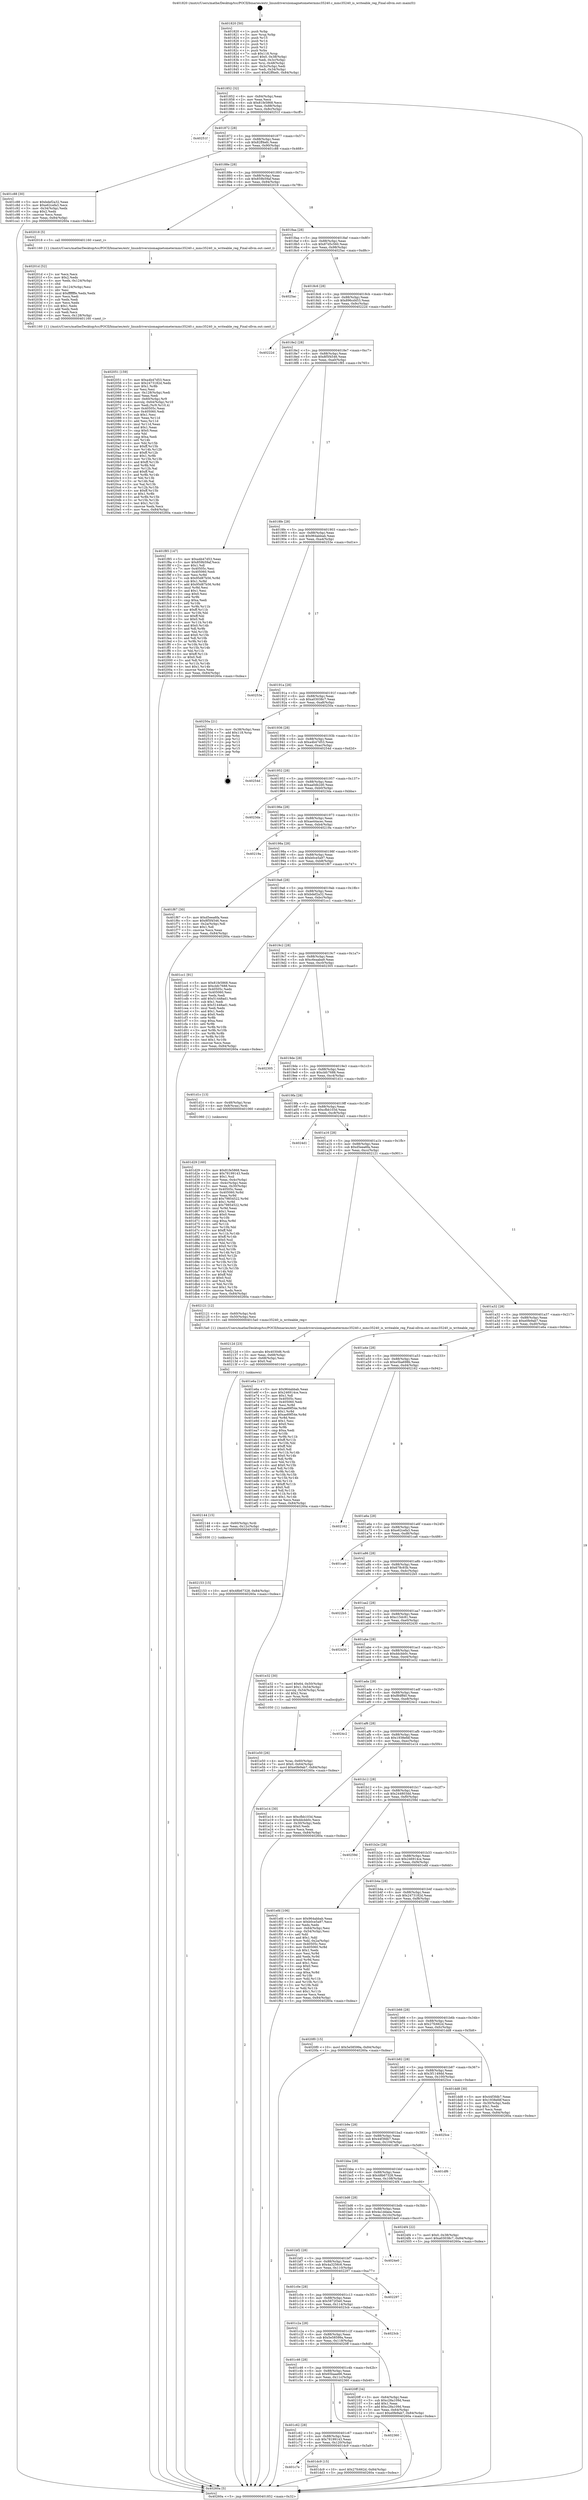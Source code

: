 digraph "0x401820" {
  label = "0x401820 (/mnt/c/Users/mathe/Desktop/tcc/POCII/binaries/extr_linuxdriversiiomagnetometermmc35240.c_mmc35240_is_writeable_reg_Final-ollvm.out::main(0))"
  labelloc = "t"
  node[shape=record]

  Entry [label="",width=0.3,height=0.3,shape=circle,fillcolor=black,style=filled]
  "0x401852" [label="{
     0x401852 [32]\l
     | [instrs]\l
     &nbsp;&nbsp;0x401852 \<+6\>: mov -0x84(%rbp),%eax\l
     &nbsp;&nbsp;0x401858 \<+2\>: mov %eax,%ecx\l
     &nbsp;&nbsp;0x40185a \<+6\>: sub $0x81fe5868,%ecx\l
     &nbsp;&nbsp;0x401860 \<+6\>: mov %eax,-0x88(%rbp)\l
     &nbsp;&nbsp;0x401866 \<+6\>: mov %ecx,-0x8c(%rbp)\l
     &nbsp;&nbsp;0x40186c \<+6\>: je 000000000040251f \<main+0xcff\>\l
  }"]
  "0x40251f" [label="{
     0x40251f\l
  }", style=dashed]
  "0x401872" [label="{
     0x401872 [28]\l
     | [instrs]\l
     &nbsp;&nbsp;0x401872 \<+5\>: jmp 0000000000401877 \<main+0x57\>\l
     &nbsp;&nbsp;0x401877 \<+6\>: mov -0x88(%rbp),%eax\l
     &nbsp;&nbsp;0x40187d \<+5\>: sub $0x82ff4efc,%eax\l
     &nbsp;&nbsp;0x401882 \<+6\>: mov %eax,-0x90(%rbp)\l
     &nbsp;&nbsp;0x401888 \<+6\>: je 0000000000401c88 \<main+0x468\>\l
  }"]
  Exit [label="",width=0.3,height=0.3,shape=circle,fillcolor=black,style=filled,peripheries=2]
  "0x401c88" [label="{
     0x401c88 [30]\l
     | [instrs]\l
     &nbsp;&nbsp;0x401c88 \<+5\>: mov $0xbdef2a32,%eax\l
     &nbsp;&nbsp;0x401c8d \<+5\>: mov $0xe62cefa3,%ecx\l
     &nbsp;&nbsp;0x401c92 \<+3\>: mov -0x34(%rbp),%edx\l
     &nbsp;&nbsp;0x401c95 \<+3\>: cmp $0x2,%edx\l
     &nbsp;&nbsp;0x401c98 \<+3\>: cmovne %ecx,%eax\l
     &nbsp;&nbsp;0x401c9b \<+6\>: mov %eax,-0x84(%rbp)\l
     &nbsp;&nbsp;0x401ca1 \<+5\>: jmp 000000000040260a \<main+0xdea\>\l
  }"]
  "0x40188e" [label="{
     0x40188e [28]\l
     | [instrs]\l
     &nbsp;&nbsp;0x40188e \<+5\>: jmp 0000000000401893 \<main+0x73\>\l
     &nbsp;&nbsp;0x401893 \<+6\>: mov -0x88(%rbp),%eax\l
     &nbsp;&nbsp;0x401899 \<+5\>: sub $0x859b59af,%eax\l
     &nbsp;&nbsp;0x40189e \<+6\>: mov %eax,-0x94(%rbp)\l
     &nbsp;&nbsp;0x4018a4 \<+6\>: je 0000000000402018 \<main+0x7f8\>\l
  }"]
  "0x40260a" [label="{
     0x40260a [5]\l
     | [instrs]\l
     &nbsp;&nbsp;0x40260a \<+5\>: jmp 0000000000401852 \<main+0x32\>\l
  }"]
  "0x401820" [label="{
     0x401820 [50]\l
     | [instrs]\l
     &nbsp;&nbsp;0x401820 \<+1\>: push %rbp\l
     &nbsp;&nbsp;0x401821 \<+3\>: mov %rsp,%rbp\l
     &nbsp;&nbsp;0x401824 \<+2\>: push %r15\l
     &nbsp;&nbsp;0x401826 \<+2\>: push %r14\l
     &nbsp;&nbsp;0x401828 \<+2\>: push %r13\l
     &nbsp;&nbsp;0x40182a \<+2\>: push %r12\l
     &nbsp;&nbsp;0x40182c \<+1\>: push %rbx\l
     &nbsp;&nbsp;0x40182d \<+7\>: sub $0x118,%rsp\l
     &nbsp;&nbsp;0x401834 \<+7\>: movl $0x0,-0x38(%rbp)\l
     &nbsp;&nbsp;0x40183b \<+3\>: mov %edi,-0x3c(%rbp)\l
     &nbsp;&nbsp;0x40183e \<+4\>: mov %rsi,-0x48(%rbp)\l
     &nbsp;&nbsp;0x401842 \<+3\>: mov -0x3c(%rbp),%edi\l
     &nbsp;&nbsp;0x401845 \<+3\>: mov %edi,-0x34(%rbp)\l
     &nbsp;&nbsp;0x401848 \<+10\>: movl $0x82ff4efc,-0x84(%rbp)\l
  }"]
  "0x402153" [label="{
     0x402153 [15]\l
     | [instrs]\l
     &nbsp;&nbsp;0x402153 \<+10\>: movl $0x48b67328,-0x84(%rbp)\l
     &nbsp;&nbsp;0x40215d \<+5\>: jmp 000000000040260a \<main+0xdea\>\l
  }"]
  "0x402018" [label="{
     0x402018 [5]\l
     | [instrs]\l
     &nbsp;&nbsp;0x402018 \<+5\>: call 0000000000401160 \<next_i\>\l
     | [calls]\l
     &nbsp;&nbsp;0x401160 \{1\} (/mnt/c/Users/mathe/Desktop/tcc/POCII/binaries/extr_linuxdriversiiomagnetometermmc35240.c_mmc35240_is_writeable_reg_Final-ollvm.out::next_i)\l
  }"]
  "0x4018aa" [label="{
     0x4018aa [28]\l
     | [instrs]\l
     &nbsp;&nbsp;0x4018aa \<+5\>: jmp 00000000004018af \<main+0x8f\>\l
     &nbsp;&nbsp;0x4018af \<+6\>: mov -0x88(%rbp),%eax\l
     &nbsp;&nbsp;0x4018b5 \<+5\>: sub $0x87d5c560,%eax\l
     &nbsp;&nbsp;0x4018ba \<+6\>: mov %eax,-0x98(%rbp)\l
     &nbsp;&nbsp;0x4018c0 \<+6\>: je 00000000004025ac \<main+0xd8c\>\l
  }"]
  "0x402144" [label="{
     0x402144 [15]\l
     | [instrs]\l
     &nbsp;&nbsp;0x402144 \<+4\>: mov -0x60(%rbp),%rdi\l
     &nbsp;&nbsp;0x402148 \<+6\>: mov %eax,-0x12c(%rbp)\l
     &nbsp;&nbsp;0x40214e \<+5\>: call 0000000000401030 \<free@plt\>\l
     | [calls]\l
     &nbsp;&nbsp;0x401030 \{1\} (unknown)\l
  }"]
  "0x4025ac" [label="{
     0x4025ac\l
  }", style=dashed]
  "0x4018c6" [label="{
     0x4018c6 [28]\l
     | [instrs]\l
     &nbsp;&nbsp;0x4018c6 \<+5\>: jmp 00000000004018cb \<main+0xab\>\l
     &nbsp;&nbsp;0x4018cb \<+6\>: mov -0x88(%rbp),%eax\l
     &nbsp;&nbsp;0x4018d1 \<+5\>: sub $0x896cd453,%eax\l
     &nbsp;&nbsp;0x4018d6 \<+6\>: mov %eax,-0x9c(%rbp)\l
     &nbsp;&nbsp;0x4018dc \<+6\>: je 000000000040222d \<main+0xa0d\>\l
  }"]
  "0x40212d" [label="{
     0x40212d [23]\l
     | [instrs]\l
     &nbsp;&nbsp;0x40212d \<+10\>: movabs $0x4030d6,%rdi\l
     &nbsp;&nbsp;0x402137 \<+3\>: mov %eax,-0x68(%rbp)\l
     &nbsp;&nbsp;0x40213a \<+3\>: mov -0x68(%rbp),%esi\l
     &nbsp;&nbsp;0x40213d \<+2\>: mov $0x0,%al\l
     &nbsp;&nbsp;0x40213f \<+5\>: call 0000000000401040 \<printf@plt\>\l
     | [calls]\l
     &nbsp;&nbsp;0x401040 \{1\} (unknown)\l
  }"]
  "0x40222d" [label="{
     0x40222d\l
  }", style=dashed]
  "0x4018e2" [label="{
     0x4018e2 [28]\l
     | [instrs]\l
     &nbsp;&nbsp;0x4018e2 \<+5\>: jmp 00000000004018e7 \<main+0xc7\>\l
     &nbsp;&nbsp;0x4018e7 \<+6\>: mov -0x88(%rbp),%eax\l
     &nbsp;&nbsp;0x4018ed \<+5\>: sub $0x8f5f4546,%eax\l
     &nbsp;&nbsp;0x4018f2 \<+6\>: mov %eax,-0xa0(%rbp)\l
     &nbsp;&nbsp;0x4018f8 \<+6\>: je 0000000000401f85 \<main+0x765\>\l
  }"]
  "0x402051" [label="{
     0x402051 [159]\l
     | [instrs]\l
     &nbsp;&nbsp;0x402051 \<+5\>: mov $0xa4b47d53,%ecx\l
     &nbsp;&nbsp;0x402056 \<+5\>: mov $0x2473182d,%edx\l
     &nbsp;&nbsp;0x40205b \<+3\>: mov $0x1,%r8b\l
     &nbsp;&nbsp;0x40205e \<+2\>: xor %esi,%esi\l
     &nbsp;&nbsp;0x402060 \<+6\>: mov -0x128(%rbp),%edi\l
     &nbsp;&nbsp;0x402066 \<+3\>: imul %eax,%edi\l
     &nbsp;&nbsp;0x402069 \<+4\>: mov -0x60(%rbp),%r9\l
     &nbsp;&nbsp;0x40206d \<+4\>: movslq -0x64(%rbp),%r10\l
     &nbsp;&nbsp;0x402071 \<+4\>: mov %edi,(%r9,%r10,4)\l
     &nbsp;&nbsp;0x402075 \<+7\>: mov 0x40505c,%eax\l
     &nbsp;&nbsp;0x40207c \<+7\>: mov 0x405060,%edi\l
     &nbsp;&nbsp;0x402083 \<+3\>: sub $0x1,%esi\l
     &nbsp;&nbsp;0x402086 \<+3\>: mov %eax,%r11d\l
     &nbsp;&nbsp;0x402089 \<+3\>: add %esi,%r11d\l
     &nbsp;&nbsp;0x40208c \<+4\>: imul %r11d,%eax\l
     &nbsp;&nbsp;0x402090 \<+3\>: and $0x1,%eax\l
     &nbsp;&nbsp;0x402093 \<+3\>: cmp $0x0,%eax\l
     &nbsp;&nbsp;0x402096 \<+3\>: sete %bl\l
     &nbsp;&nbsp;0x402099 \<+3\>: cmp $0xa,%edi\l
     &nbsp;&nbsp;0x40209c \<+4\>: setl %r14b\l
     &nbsp;&nbsp;0x4020a0 \<+3\>: mov %bl,%r15b\l
     &nbsp;&nbsp;0x4020a3 \<+4\>: xor $0xff,%r15b\l
     &nbsp;&nbsp;0x4020a7 \<+3\>: mov %r14b,%r12b\l
     &nbsp;&nbsp;0x4020aa \<+4\>: xor $0xff,%r12b\l
     &nbsp;&nbsp;0x4020ae \<+4\>: xor $0x1,%r8b\l
     &nbsp;&nbsp;0x4020b2 \<+3\>: mov %r15b,%r13b\l
     &nbsp;&nbsp;0x4020b5 \<+4\>: and $0xff,%r13b\l
     &nbsp;&nbsp;0x4020b9 \<+3\>: and %r8b,%bl\l
     &nbsp;&nbsp;0x4020bc \<+3\>: mov %r12b,%al\l
     &nbsp;&nbsp;0x4020bf \<+2\>: and $0xff,%al\l
     &nbsp;&nbsp;0x4020c1 \<+3\>: and %r8b,%r14b\l
     &nbsp;&nbsp;0x4020c4 \<+3\>: or %bl,%r13b\l
     &nbsp;&nbsp;0x4020c7 \<+3\>: or %r14b,%al\l
     &nbsp;&nbsp;0x4020ca \<+3\>: xor %al,%r13b\l
     &nbsp;&nbsp;0x4020cd \<+3\>: or %r12b,%r15b\l
     &nbsp;&nbsp;0x4020d0 \<+4\>: xor $0xff,%r15b\l
     &nbsp;&nbsp;0x4020d4 \<+4\>: or $0x1,%r8b\l
     &nbsp;&nbsp;0x4020d8 \<+3\>: and %r8b,%r15b\l
     &nbsp;&nbsp;0x4020db \<+3\>: or %r15b,%r13b\l
     &nbsp;&nbsp;0x4020de \<+4\>: test $0x1,%r13b\l
     &nbsp;&nbsp;0x4020e2 \<+3\>: cmovne %edx,%ecx\l
     &nbsp;&nbsp;0x4020e5 \<+6\>: mov %ecx,-0x84(%rbp)\l
     &nbsp;&nbsp;0x4020eb \<+5\>: jmp 000000000040260a \<main+0xdea\>\l
  }"]
  "0x401f85" [label="{
     0x401f85 [147]\l
     | [instrs]\l
     &nbsp;&nbsp;0x401f85 \<+5\>: mov $0xa4b47d53,%eax\l
     &nbsp;&nbsp;0x401f8a \<+5\>: mov $0x859b59af,%ecx\l
     &nbsp;&nbsp;0x401f8f \<+2\>: mov $0x1,%dl\l
     &nbsp;&nbsp;0x401f91 \<+7\>: mov 0x40505c,%esi\l
     &nbsp;&nbsp;0x401f98 \<+7\>: mov 0x405060,%edi\l
     &nbsp;&nbsp;0x401f9f \<+3\>: mov %esi,%r8d\l
     &nbsp;&nbsp;0x401fa2 \<+7\>: sub $0x95d87b56,%r8d\l
     &nbsp;&nbsp;0x401fa9 \<+4\>: sub $0x1,%r8d\l
     &nbsp;&nbsp;0x401fad \<+7\>: add $0x95d87b56,%r8d\l
     &nbsp;&nbsp;0x401fb4 \<+4\>: imul %r8d,%esi\l
     &nbsp;&nbsp;0x401fb8 \<+3\>: and $0x1,%esi\l
     &nbsp;&nbsp;0x401fbb \<+3\>: cmp $0x0,%esi\l
     &nbsp;&nbsp;0x401fbe \<+4\>: sete %r9b\l
     &nbsp;&nbsp;0x401fc2 \<+3\>: cmp $0xa,%edi\l
     &nbsp;&nbsp;0x401fc5 \<+4\>: setl %r10b\l
     &nbsp;&nbsp;0x401fc9 \<+3\>: mov %r9b,%r11b\l
     &nbsp;&nbsp;0x401fcc \<+4\>: xor $0xff,%r11b\l
     &nbsp;&nbsp;0x401fd0 \<+3\>: mov %r10b,%bl\l
     &nbsp;&nbsp;0x401fd3 \<+3\>: xor $0xff,%bl\l
     &nbsp;&nbsp;0x401fd6 \<+3\>: xor $0x0,%dl\l
     &nbsp;&nbsp;0x401fd9 \<+3\>: mov %r11b,%r14b\l
     &nbsp;&nbsp;0x401fdc \<+4\>: and $0x0,%r14b\l
     &nbsp;&nbsp;0x401fe0 \<+3\>: and %dl,%r9b\l
     &nbsp;&nbsp;0x401fe3 \<+3\>: mov %bl,%r15b\l
     &nbsp;&nbsp;0x401fe6 \<+4\>: and $0x0,%r15b\l
     &nbsp;&nbsp;0x401fea \<+3\>: and %dl,%r10b\l
     &nbsp;&nbsp;0x401fed \<+3\>: or %r9b,%r14b\l
     &nbsp;&nbsp;0x401ff0 \<+3\>: or %r10b,%r15b\l
     &nbsp;&nbsp;0x401ff3 \<+3\>: xor %r15b,%r14b\l
     &nbsp;&nbsp;0x401ff6 \<+3\>: or %bl,%r11b\l
     &nbsp;&nbsp;0x401ff9 \<+4\>: xor $0xff,%r11b\l
     &nbsp;&nbsp;0x401ffd \<+3\>: or $0x0,%dl\l
     &nbsp;&nbsp;0x402000 \<+3\>: and %dl,%r11b\l
     &nbsp;&nbsp;0x402003 \<+3\>: or %r11b,%r14b\l
     &nbsp;&nbsp;0x402006 \<+4\>: test $0x1,%r14b\l
     &nbsp;&nbsp;0x40200a \<+3\>: cmovne %ecx,%eax\l
     &nbsp;&nbsp;0x40200d \<+6\>: mov %eax,-0x84(%rbp)\l
     &nbsp;&nbsp;0x402013 \<+5\>: jmp 000000000040260a \<main+0xdea\>\l
  }"]
  "0x4018fe" [label="{
     0x4018fe [28]\l
     | [instrs]\l
     &nbsp;&nbsp;0x4018fe \<+5\>: jmp 0000000000401903 \<main+0xe3\>\l
     &nbsp;&nbsp;0x401903 \<+6\>: mov -0x88(%rbp),%eax\l
     &nbsp;&nbsp;0x401909 \<+5\>: sub $0x964abbab,%eax\l
     &nbsp;&nbsp;0x40190e \<+6\>: mov %eax,-0xa4(%rbp)\l
     &nbsp;&nbsp;0x401914 \<+6\>: je 000000000040253e \<main+0xd1e\>\l
  }"]
  "0x40201d" [label="{
     0x40201d [52]\l
     | [instrs]\l
     &nbsp;&nbsp;0x40201d \<+2\>: xor %ecx,%ecx\l
     &nbsp;&nbsp;0x40201f \<+5\>: mov $0x2,%edx\l
     &nbsp;&nbsp;0x402024 \<+6\>: mov %edx,-0x124(%rbp)\l
     &nbsp;&nbsp;0x40202a \<+1\>: cltd\l
     &nbsp;&nbsp;0x40202b \<+6\>: mov -0x124(%rbp),%esi\l
     &nbsp;&nbsp;0x402031 \<+2\>: idiv %esi\l
     &nbsp;&nbsp;0x402033 \<+6\>: imul $0xfffffffe,%edx,%edx\l
     &nbsp;&nbsp;0x402039 \<+2\>: mov %ecx,%edi\l
     &nbsp;&nbsp;0x40203b \<+2\>: sub %edx,%edi\l
     &nbsp;&nbsp;0x40203d \<+2\>: mov %ecx,%edx\l
     &nbsp;&nbsp;0x40203f \<+3\>: sub $0x1,%edx\l
     &nbsp;&nbsp;0x402042 \<+2\>: add %edx,%edi\l
     &nbsp;&nbsp;0x402044 \<+2\>: sub %edi,%ecx\l
     &nbsp;&nbsp;0x402046 \<+6\>: mov %ecx,-0x128(%rbp)\l
     &nbsp;&nbsp;0x40204c \<+5\>: call 0000000000401160 \<next_i\>\l
     | [calls]\l
     &nbsp;&nbsp;0x401160 \{1\} (/mnt/c/Users/mathe/Desktop/tcc/POCII/binaries/extr_linuxdriversiiomagnetometermmc35240.c_mmc35240_is_writeable_reg_Final-ollvm.out::next_i)\l
  }"]
  "0x40253e" [label="{
     0x40253e\l
  }", style=dashed]
  "0x40191a" [label="{
     0x40191a [28]\l
     | [instrs]\l
     &nbsp;&nbsp;0x40191a \<+5\>: jmp 000000000040191f \<main+0xff\>\l
     &nbsp;&nbsp;0x40191f \<+6\>: mov -0x88(%rbp),%eax\l
     &nbsp;&nbsp;0x401925 \<+5\>: sub $0xa03038c7,%eax\l
     &nbsp;&nbsp;0x40192a \<+6\>: mov %eax,-0xa8(%rbp)\l
     &nbsp;&nbsp;0x401930 \<+6\>: je 000000000040250a \<main+0xcea\>\l
  }"]
  "0x401e50" [label="{
     0x401e50 [26]\l
     | [instrs]\l
     &nbsp;&nbsp;0x401e50 \<+4\>: mov %rax,-0x60(%rbp)\l
     &nbsp;&nbsp;0x401e54 \<+7\>: movl $0x0,-0x64(%rbp)\l
     &nbsp;&nbsp;0x401e5b \<+10\>: movl $0xe0fe9ab7,-0x84(%rbp)\l
     &nbsp;&nbsp;0x401e65 \<+5\>: jmp 000000000040260a \<main+0xdea\>\l
  }"]
  "0x40250a" [label="{
     0x40250a [21]\l
     | [instrs]\l
     &nbsp;&nbsp;0x40250a \<+3\>: mov -0x38(%rbp),%eax\l
     &nbsp;&nbsp;0x40250d \<+7\>: add $0x118,%rsp\l
     &nbsp;&nbsp;0x402514 \<+1\>: pop %rbx\l
     &nbsp;&nbsp;0x402515 \<+2\>: pop %r12\l
     &nbsp;&nbsp;0x402517 \<+2\>: pop %r13\l
     &nbsp;&nbsp;0x402519 \<+2\>: pop %r14\l
     &nbsp;&nbsp;0x40251b \<+2\>: pop %r15\l
     &nbsp;&nbsp;0x40251d \<+1\>: pop %rbp\l
     &nbsp;&nbsp;0x40251e \<+1\>: ret\l
  }"]
  "0x401936" [label="{
     0x401936 [28]\l
     | [instrs]\l
     &nbsp;&nbsp;0x401936 \<+5\>: jmp 000000000040193b \<main+0x11b\>\l
     &nbsp;&nbsp;0x40193b \<+6\>: mov -0x88(%rbp),%eax\l
     &nbsp;&nbsp;0x401941 \<+5\>: sub $0xa4b47d53,%eax\l
     &nbsp;&nbsp;0x401946 \<+6\>: mov %eax,-0xac(%rbp)\l
     &nbsp;&nbsp;0x40194c \<+6\>: je 000000000040254d \<main+0xd2d\>\l
  }"]
  "0x401c7e" [label="{
     0x401c7e\l
  }", style=dashed]
  "0x40254d" [label="{
     0x40254d\l
  }", style=dashed]
  "0x401952" [label="{
     0x401952 [28]\l
     | [instrs]\l
     &nbsp;&nbsp;0x401952 \<+5\>: jmp 0000000000401957 \<main+0x137\>\l
     &nbsp;&nbsp;0x401957 \<+6\>: mov -0x88(%rbp),%eax\l
     &nbsp;&nbsp;0x40195d \<+5\>: sub $0xaa0db2d0,%eax\l
     &nbsp;&nbsp;0x401962 \<+6\>: mov %eax,-0xb0(%rbp)\l
     &nbsp;&nbsp;0x401968 \<+6\>: je 00000000004023da \<main+0xbba\>\l
  }"]
  "0x401dc9" [label="{
     0x401dc9 [15]\l
     | [instrs]\l
     &nbsp;&nbsp;0x401dc9 \<+10\>: movl $0x27fc662d,-0x84(%rbp)\l
     &nbsp;&nbsp;0x401dd3 \<+5\>: jmp 000000000040260a \<main+0xdea\>\l
  }"]
  "0x4023da" [label="{
     0x4023da\l
  }", style=dashed]
  "0x40196e" [label="{
     0x40196e [28]\l
     | [instrs]\l
     &nbsp;&nbsp;0x40196e \<+5\>: jmp 0000000000401973 \<main+0x153\>\l
     &nbsp;&nbsp;0x401973 \<+6\>: mov -0x88(%rbp),%eax\l
     &nbsp;&nbsp;0x401979 \<+5\>: sub $0xae44acec,%eax\l
     &nbsp;&nbsp;0x40197e \<+6\>: mov %eax,-0xb4(%rbp)\l
     &nbsp;&nbsp;0x401984 \<+6\>: je 000000000040219a \<main+0x97a\>\l
  }"]
  "0x401c62" [label="{
     0x401c62 [28]\l
     | [instrs]\l
     &nbsp;&nbsp;0x401c62 \<+5\>: jmp 0000000000401c67 \<main+0x447\>\l
     &nbsp;&nbsp;0x401c67 \<+6\>: mov -0x88(%rbp),%eax\l
     &nbsp;&nbsp;0x401c6d \<+5\>: sub $0x78199143,%eax\l
     &nbsp;&nbsp;0x401c72 \<+6\>: mov %eax,-0x120(%rbp)\l
     &nbsp;&nbsp;0x401c78 \<+6\>: je 0000000000401dc9 \<main+0x5a9\>\l
  }"]
  "0x40219a" [label="{
     0x40219a\l
  }", style=dashed]
  "0x40198a" [label="{
     0x40198a [28]\l
     | [instrs]\l
     &nbsp;&nbsp;0x40198a \<+5\>: jmp 000000000040198f \<main+0x16f\>\l
     &nbsp;&nbsp;0x40198f \<+6\>: mov -0x88(%rbp),%eax\l
     &nbsp;&nbsp;0x401995 \<+5\>: sub $0xb0ce5a97,%eax\l
     &nbsp;&nbsp;0x40199a \<+6\>: mov %eax,-0xb8(%rbp)\l
     &nbsp;&nbsp;0x4019a0 \<+6\>: je 0000000000401f67 \<main+0x747\>\l
  }"]
  "0x402360" [label="{
     0x402360\l
  }", style=dashed]
  "0x401f67" [label="{
     0x401f67 [30]\l
     | [instrs]\l
     &nbsp;&nbsp;0x401f67 \<+5\>: mov $0xd5eea6fa,%eax\l
     &nbsp;&nbsp;0x401f6c \<+5\>: mov $0x8f5f4546,%ecx\l
     &nbsp;&nbsp;0x401f71 \<+3\>: mov -0x2a(%rbp),%dl\l
     &nbsp;&nbsp;0x401f74 \<+3\>: test $0x1,%dl\l
     &nbsp;&nbsp;0x401f77 \<+3\>: cmovne %ecx,%eax\l
     &nbsp;&nbsp;0x401f7a \<+6\>: mov %eax,-0x84(%rbp)\l
     &nbsp;&nbsp;0x401f80 \<+5\>: jmp 000000000040260a \<main+0xdea\>\l
  }"]
  "0x4019a6" [label="{
     0x4019a6 [28]\l
     | [instrs]\l
     &nbsp;&nbsp;0x4019a6 \<+5\>: jmp 00000000004019ab \<main+0x18b\>\l
     &nbsp;&nbsp;0x4019ab \<+6\>: mov -0x88(%rbp),%eax\l
     &nbsp;&nbsp;0x4019b1 \<+5\>: sub $0xbdef2a32,%eax\l
     &nbsp;&nbsp;0x4019b6 \<+6\>: mov %eax,-0xbc(%rbp)\l
     &nbsp;&nbsp;0x4019bc \<+6\>: je 0000000000401cc1 \<main+0x4a1\>\l
  }"]
  "0x401c46" [label="{
     0x401c46 [28]\l
     | [instrs]\l
     &nbsp;&nbsp;0x401c46 \<+5\>: jmp 0000000000401c4b \<main+0x42b\>\l
     &nbsp;&nbsp;0x401c4b \<+6\>: mov -0x88(%rbp),%eax\l
     &nbsp;&nbsp;0x401c51 \<+5\>: sub $0x65baae66,%eax\l
     &nbsp;&nbsp;0x401c56 \<+6\>: mov %eax,-0x11c(%rbp)\l
     &nbsp;&nbsp;0x401c5c \<+6\>: je 0000000000402360 \<main+0xb40\>\l
  }"]
  "0x401cc1" [label="{
     0x401cc1 [91]\l
     | [instrs]\l
     &nbsp;&nbsp;0x401cc1 \<+5\>: mov $0x81fe5868,%eax\l
     &nbsp;&nbsp;0x401cc6 \<+5\>: mov $0xcbfc7688,%ecx\l
     &nbsp;&nbsp;0x401ccb \<+7\>: mov 0x40505c,%edx\l
     &nbsp;&nbsp;0x401cd2 \<+7\>: mov 0x405060,%esi\l
     &nbsp;&nbsp;0x401cd9 \<+2\>: mov %edx,%edi\l
     &nbsp;&nbsp;0x401cdb \<+6\>: add $0x51448ad1,%edi\l
     &nbsp;&nbsp;0x401ce1 \<+3\>: sub $0x1,%edi\l
     &nbsp;&nbsp;0x401ce4 \<+6\>: sub $0x51448ad1,%edi\l
     &nbsp;&nbsp;0x401cea \<+3\>: imul %edi,%edx\l
     &nbsp;&nbsp;0x401ced \<+3\>: and $0x1,%edx\l
     &nbsp;&nbsp;0x401cf0 \<+3\>: cmp $0x0,%edx\l
     &nbsp;&nbsp;0x401cf3 \<+4\>: sete %r8b\l
     &nbsp;&nbsp;0x401cf7 \<+3\>: cmp $0xa,%esi\l
     &nbsp;&nbsp;0x401cfa \<+4\>: setl %r9b\l
     &nbsp;&nbsp;0x401cfe \<+3\>: mov %r8b,%r10b\l
     &nbsp;&nbsp;0x401d01 \<+3\>: and %r9b,%r10b\l
     &nbsp;&nbsp;0x401d04 \<+3\>: xor %r9b,%r8b\l
     &nbsp;&nbsp;0x401d07 \<+3\>: or %r8b,%r10b\l
     &nbsp;&nbsp;0x401d0a \<+4\>: test $0x1,%r10b\l
     &nbsp;&nbsp;0x401d0e \<+3\>: cmovne %ecx,%eax\l
     &nbsp;&nbsp;0x401d11 \<+6\>: mov %eax,-0x84(%rbp)\l
     &nbsp;&nbsp;0x401d17 \<+5\>: jmp 000000000040260a \<main+0xdea\>\l
  }"]
  "0x4019c2" [label="{
     0x4019c2 [28]\l
     | [instrs]\l
     &nbsp;&nbsp;0x4019c2 \<+5\>: jmp 00000000004019c7 \<main+0x1a7\>\l
     &nbsp;&nbsp;0x4019c7 \<+6\>: mov -0x88(%rbp),%eax\l
     &nbsp;&nbsp;0x4019cd \<+5\>: sub $0xc6eaaba9,%eax\l
     &nbsp;&nbsp;0x4019d2 \<+6\>: mov %eax,-0xc0(%rbp)\l
     &nbsp;&nbsp;0x4019d8 \<+6\>: je 0000000000402305 \<main+0xae5\>\l
  }"]
  "0x4020ff" [label="{
     0x4020ff [34]\l
     | [instrs]\l
     &nbsp;&nbsp;0x4020ff \<+3\>: mov -0x64(%rbp),%eax\l
     &nbsp;&nbsp;0x402102 \<+5\>: sub $0xc28a109d,%eax\l
     &nbsp;&nbsp;0x402107 \<+3\>: add $0x1,%eax\l
     &nbsp;&nbsp;0x40210a \<+5\>: add $0xc28a109d,%eax\l
     &nbsp;&nbsp;0x40210f \<+3\>: mov %eax,-0x64(%rbp)\l
     &nbsp;&nbsp;0x402112 \<+10\>: movl $0xe0fe9ab7,-0x84(%rbp)\l
     &nbsp;&nbsp;0x40211c \<+5\>: jmp 000000000040260a \<main+0xdea\>\l
  }"]
  "0x402305" [label="{
     0x402305\l
  }", style=dashed]
  "0x4019de" [label="{
     0x4019de [28]\l
     | [instrs]\l
     &nbsp;&nbsp;0x4019de \<+5\>: jmp 00000000004019e3 \<main+0x1c3\>\l
     &nbsp;&nbsp;0x4019e3 \<+6\>: mov -0x88(%rbp),%eax\l
     &nbsp;&nbsp;0x4019e9 \<+5\>: sub $0xcbfc7688,%eax\l
     &nbsp;&nbsp;0x4019ee \<+6\>: mov %eax,-0xc4(%rbp)\l
     &nbsp;&nbsp;0x4019f4 \<+6\>: je 0000000000401d1c \<main+0x4fc\>\l
  }"]
  "0x401c2a" [label="{
     0x401c2a [28]\l
     | [instrs]\l
     &nbsp;&nbsp;0x401c2a \<+5\>: jmp 0000000000401c2f \<main+0x40f\>\l
     &nbsp;&nbsp;0x401c2f \<+6\>: mov -0x88(%rbp),%eax\l
     &nbsp;&nbsp;0x401c35 \<+5\>: sub $0x5e58599a,%eax\l
     &nbsp;&nbsp;0x401c3a \<+6\>: mov %eax,-0x118(%rbp)\l
     &nbsp;&nbsp;0x401c40 \<+6\>: je 00000000004020ff \<main+0x8df\>\l
  }"]
  "0x401d1c" [label="{
     0x401d1c [13]\l
     | [instrs]\l
     &nbsp;&nbsp;0x401d1c \<+4\>: mov -0x48(%rbp),%rax\l
     &nbsp;&nbsp;0x401d20 \<+4\>: mov 0x8(%rax),%rdi\l
     &nbsp;&nbsp;0x401d24 \<+5\>: call 0000000000401060 \<atoi@plt\>\l
     | [calls]\l
     &nbsp;&nbsp;0x401060 \{1\} (unknown)\l
  }"]
  "0x4019fa" [label="{
     0x4019fa [28]\l
     | [instrs]\l
     &nbsp;&nbsp;0x4019fa \<+5\>: jmp 00000000004019ff \<main+0x1df\>\l
     &nbsp;&nbsp;0x4019ff \<+6\>: mov -0x88(%rbp),%eax\l
     &nbsp;&nbsp;0x401a05 \<+5\>: sub $0xcfbb103d,%eax\l
     &nbsp;&nbsp;0x401a0a \<+6\>: mov %eax,-0xc8(%rbp)\l
     &nbsp;&nbsp;0x401a10 \<+6\>: je 00000000004024d1 \<main+0xcb1\>\l
  }"]
  "0x401d29" [label="{
     0x401d29 [160]\l
     | [instrs]\l
     &nbsp;&nbsp;0x401d29 \<+5\>: mov $0x81fe5868,%ecx\l
     &nbsp;&nbsp;0x401d2e \<+5\>: mov $0x78199143,%edx\l
     &nbsp;&nbsp;0x401d33 \<+3\>: mov $0x1,%sil\l
     &nbsp;&nbsp;0x401d36 \<+3\>: mov %eax,-0x4c(%rbp)\l
     &nbsp;&nbsp;0x401d39 \<+3\>: mov -0x4c(%rbp),%eax\l
     &nbsp;&nbsp;0x401d3c \<+3\>: mov %eax,-0x30(%rbp)\l
     &nbsp;&nbsp;0x401d3f \<+7\>: mov 0x40505c,%eax\l
     &nbsp;&nbsp;0x401d46 \<+8\>: mov 0x405060,%r8d\l
     &nbsp;&nbsp;0x401d4e \<+3\>: mov %eax,%r9d\l
     &nbsp;&nbsp;0x401d51 \<+7\>: add $0x79854522,%r9d\l
     &nbsp;&nbsp;0x401d58 \<+4\>: sub $0x1,%r9d\l
     &nbsp;&nbsp;0x401d5c \<+7\>: sub $0x79854522,%r9d\l
     &nbsp;&nbsp;0x401d63 \<+4\>: imul %r9d,%eax\l
     &nbsp;&nbsp;0x401d67 \<+3\>: and $0x1,%eax\l
     &nbsp;&nbsp;0x401d6a \<+3\>: cmp $0x0,%eax\l
     &nbsp;&nbsp;0x401d6d \<+4\>: sete %r10b\l
     &nbsp;&nbsp;0x401d71 \<+4\>: cmp $0xa,%r8d\l
     &nbsp;&nbsp;0x401d75 \<+4\>: setl %r11b\l
     &nbsp;&nbsp;0x401d79 \<+3\>: mov %r10b,%bl\l
     &nbsp;&nbsp;0x401d7c \<+3\>: xor $0xff,%bl\l
     &nbsp;&nbsp;0x401d7f \<+3\>: mov %r11b,%r14b\l
     &nbsp;&nbsp;0x401d82 \<+4\>: xor $0xff,%r14b\l
     &nbsp;&nbsp;0x401d86 \<+4\>: xor $0x0,%sil\l
     &nbsp;&nbsp;0x401d8a \<+3\>: mov %bl,%r15b\l
     &nbsp;&nbsp;0x401d8d \<+4\>: and $0x0,%r15b\l
     &nbsp;&nbsp;0x401d91 \<+3\>: and %sil,%r10b\l
     &nbsp;&nbsp;0x401d94 \<+3\>: mov %r14b,%r12b\l
     &nbsp;&nbsp;0x401d97 \<+4\>: and $0x0,%r12b\l
     &nbsp;&nbsp;0x401d9b \<+3\>: and %sil,%r11b\l
     &nbsp;&nbsp;0x401d9e \<+3\>: or %r10b,%r15b\l
     &nbsp;&nbsp;0x401da1 \<+3\>: or %r11b,%r12b\l
     &nbsp;&nbsp;0x401da4 \<+3\>: xor %r12b,%r15b\l
     &nbsp;&nbsp;0x401da7 \<+3\>: or %r14b,%bl\l
     &nbsp;&nbsp;0x401daa \<+3\>: xor $0xff,%bl\l
     &nbsp;&nbsp;0x401dad \<+4\>: or $0x0,%sil\l
     &nbsp;&nbsp;0x401db1 \<+3\>: and %sil,%bl\l
     &nbsp;&nbsp;0x401db4 \<+3\>: or %bl,%r15b\l
     &nbsp;&nbsp;0x401db7 \<+4\>: test $0x1,%r15b\l
     &nbsp;&nbsp;0x401dbb \<+3\>: cmovne %edx,%ecx\l
     &nbsp;&nbsp;0x401dbe \<+6\>: mov %ecx,-0x84(%rbp)\l
     &nbsp;&nbsp;0x401dc4 \<+5\>: jmp 000000000040260a \<main+0xdea\>\l
  }"]
  "0x4023cb" [label="{
     0x4023cb\l
  }", style=dashed]
  "0x4024d1" [label="{
     0x4024d1\l
  }", style=dashed]
  "0x401a16" [label="{
     0x401a16 [28]\l
     | [instrs]\l
     &nbsp;&nbsp;0x401a16 \<+5\>: jmp 0000000000401a1b \<main+0x1fb\>\l
     &nbsp;&nbsp;0x401a1b \<+6\>: mov -0x88(%rbp),%eax\l
     &nbsp;&nbsp;0x401a21 \<+5\>: sub $0xd5eea6fa,%eax\l
     &nbsp;&nbsp;0x401a26 \<+6\>: mov %eax,-0xcc(%rbp)\l
     &nbsp;&nbsp;0x401a2c \<+6\>: je 0000000000402121 \<main+0x901\>\l
  }"]
  "0x401c0e" [label="{
     0x401c0e [28]\l
     | [instrs]\l
     &nbsp;&nbsp;0x401c0e \<+5\>: jmp 0000000000401c13 \<main+0x3f3\>\l
     &nbsp;&nbsp;0x401c13 \<+6\>: mov -0x88(%rbp),%eax\l
     &nbsp;&nbsp;0x401c19 \<+5\>: sub $0x5872f3e0,%eax\l
     &nbsp;&nbsp;0x401c1e \<+6\>: mov %eax,-0x114(%rbp)\l
     &nbsp;&nbsp;0x401c24 \<+6\>: je 00000000004023cb \<main+0xbab\>\l
  }"]
  "0x402121" [label="{
     0x402121 [12]\l
     | [instrs]\l
     &nbsp;&nbsp;0x402121 \<+4\>: mov -0x60(%rbp),%rdi\l
     &nbsp;&nbsp;0x402125 \<+3\>: mov -0x50(%rbp),%esi\l
     &nbsp;&nbsp;0x402128 \<+5\>: call 00000000004015a0 \<mmc35240_is_writeable_reg\>\l
     | [calls]\l
     &nbsp;&nbsp;0x4015a0 \{1\} (/mnt/c/Users/mathe/Desktop/tcc/POCII/binaries/extr_linuxdriversiiomagnetometermmc35240.c_mmc35240_is_writeable_reg_Final-ollvm.out::mmc35240_is_writeable_reg)\l
  }"]
  "0x401a32" [label="{
     0x401a32 [28]\l
     | [instrs]\l
     &nbsp;&nbsp;0x401a32 \<+5\>: jmp 0000000000401a37 \<main+0x217\>\l
     &nbsp;&nbsp;0x401a37 \<+6\>: mov -0x88(%rbp),%eax\l
     &nbsp;&nbsp;0x401a3d \<+5\>: sub $0xe0fe9ab7,%eax\l
     &nbsp;&nbsp;0x401a42 \<+6\>: mov %eax,-0xd0(%rbp)\l
     &nbsp;&nbsp;0x401a48 \<+6\>: je 0000000000401e6a \<main+0x64a\>\l
  }"]
  "0x402297" [label="{
     0x402297\l
  }", style=dashed]
  "0x401e6a" [label="{
     0x401e6a [147]\l
     | [instrs]\l
     &nbsp;&nbsp;0x401e6a \<+5\>: mov $0x964abbab,%eax\l
     &nbsp;&nbsp;0x401e6f \<+5\>: mov $0x246914ce,%ecx\l
     &nbsp;&nbsp;0x401e74 \<+2\>: mov $0x1,%dl\l
     &nbsp;&nbsp;0x401e76 \<+7\>: mov 0x40505c,%esi\l
     &nbsp;&nbsp;0x401e7d \<+7\>: mov 0x405060,%edi\l
     &nbsp;&nbsp;0x401e84 \<+3\>: mov %esi,%r8d\l
     &nbsp;&nbsp;0x401e87 \<+7\>: add $0xae89f54e,%r8d\l
     &nbsp;&nbsp;0x401e8e \<+4\>: sub $0x1,%r8d\l
     &nbsp;&nbsp;0x401e92 \<+7\>: sub $0xae89f54e,%r8d\l
     &nbsp;&nbsp;0x401e99 \<+4\>: imul %r8d,%esi\l
     &nbsp;&nbsp;0x401e9d \<+3\>: and $0x1,%esi\l
     &nbsp;&nbsp;0x401ea0 \<+3\>: cmp $0x0,%esi\l
     &nbsp;&nbsp;0x401ea3 \<+4\>: sete %r9b\l
     &nbsp;&nbsp;0x401ea7 \<+3\>: cmp $0xa,%edi\l
     &nbsp;&nbsp;0x401eaa \<+4\>: setl %r10b\l
     &nbsp;&nbsp;0x401eae \<+3\>: mov %r9b,%r11b\l
     &nbsp;&nbsp;0x401eb1 \<+4\>: xor $0xff,%r11b\l
     &nbsp;&nbsp;0x401eb5 \<+3\>: mov %r10b,%bl\l
     &nbsp;&nbsp;0x401eb8 \<+3\>: xor $0xff,%bl\l
     &nbsp;&nbsp;0x401ebb \<+3\>: xor $0x0,%dl\l
     &nbsp;&nbsp;0x401ebe \<+3\>: mov %r11b,%r14b\l
     &nbsp;&nbsp;0x401ec1 \<+4\>: and $0x0,%r14b\l
     &nbsp;&nbsp;0x401ec5 \<+3\>: and %dl,%r9b\l
     &nbsp;&nbsp;0x401ec8 \<+3\>: mov %bl,%r15b\l
     &nbsp;&nbsp;0x401ecb \<+4\>: and $0x0,%r15b\l
     &nbsp;&nbsp;0x401ecf \<+3\>: and %dl,%r10b\l
     &nbsp;&nbsp;0x401ed2 \<+3\>: or %r9b,%r14b\l
     &nbsp;&nbsp;0x401ed5 \<+3\>: or %r10b,%r15b\l
     &nbsp;&nbsp;0x401ed8 \<+3\>: xor %r15b,%r14b\l
     &nbsp;&nbsp;0x401edb \<+3\>: or %bl,%r11b\l
     &nbsp;&nbsp;0x401ede \<+4\>: xor $0xff,%r11b\l
     &nbsp;&nbsp;0x401ee2 \<+3\>: or $0x0,%dl\l
     &nbsp;&nbsp;0x401ee5 \<+3\>: and %dl,%r11b\l
     &nbsp;&nbsp;0x401ee8 \<+3\>: or %r11b,%r14b\l
     &nbsp;&nbsp;0x401eeb \<+4\>: test $0x1,%r14b\l
     &nbsp;&nbsp;0x401eef \<+3\>: cmovne %ecx,%eax\l
     &nbsp;&nbsp;0x401ef2 \<+6\>: mov %eax,-0x84(%rbp)\l
     &nbsp;&nbsp;0x401ef8 \<+5\>: jmp 000000000040260a \<main+0xdea\>\l
  }"]
  "0x401a4e" [label="{
     0x401a4e [28]\l
     | [instrs]\l
     &nbsp;&nbsp;0x401a4e \<+5\>: jmp 0000000000401a53 \<main+0x233\>\l
     &nbsp;&nbsp;0x401a53 \<+6\>: mov -0x88(%rbp),%eax\l
     &nbsp;&nbsp;0x401a59 \<+5\>: sub $0xe5ba698b,%eax\l
     &nbsp;&nbsp;0x401a5e \<+6\>: mov %eax,-0xd4(%rbp)\l
     &nbsp;&nbsp;0x401a64 \<+6\>: je 0000000000402162 \<main+0x942\>\l
  }"]
  "0x401bf2" [label="{
     0x401bf2 [28]\l
     | [instrs]\l
     &nbsp;&nbsp;0x401bf2 \<+5\>: jmp 0000000000401bf7 \<main+0x3d7\>\l
     &nbsp;&nbsp;0x401bf7 \<+6\>: mov -0x88(%rbp),%eax\l
     &nbsp;&nbsp;0x401bfd \<+5\>: sub $0x4a3256c6,%eax\l
     &nbsp;&nbsp;0x401c02 \<+6\>: mov %eax,-0x110(%rbp)\l
     &nbsp;&nbsp;0x401c08 \<+6\>: je 0000000000402297 \<main+0xa77\>\l
  }"]
  "0x402162" [label="{
     0x402162\l
  }", style=dashed]
  "0x401a6a" [label="{
     0x401a6a [28]\l
     | [instrs]\l
     &nbsp;&nbsp;0x401a6a \<+5\>: jmp 0000000000401a6f \<main+0x24f\>\l
     &nbsp;&nbsp;0x401a6f \<+6\>: mov -0x88(%rbp),%eax\l
     &nbsp;&nbsp;0x401a75 \<+5\>: sub $0xe62cefa3,%eax\l
     &nbsp;&nbsp;0x401a7a \<+6\>: mov %eax,-0xd8(%rbp)\l
     &nbsp;&nbsp;0x401a80 \<+6\>: je 0000000000401ca6 \<main+0x486\>\l
  }"]
  "0x4024e0" [label="{
     0x4024e0\l
  }", style=dashed]
  "0x401ca6" [label="{
     0x401ca6\l
  }", style=dashed]
  "0x401a86" [label="{
     0x401a86 [28]\l
     | [instrs]\l
     &nbsp;&nbsp;0x401a86 \<+5\>: jmp 0000000000401a8b \<main+0x26b\>\l
     &nbsp;&nbsp;0x401a8b \<+6\>: mov -0x88(%rbp),%eax\l
     &nbsp;&nbsp;0x401a91 \<+5\>: sub $0x678c93b,%eax\l
     &nbsp;&nbsp;0x401a96 \<+6\>: mov %eax,-0xdc(%rbp)\l
     &nbsp;&nbsp;0x401a9c \<+6\>: je 00000000004022b5 \<main+0xa95\>\l
  }"]
  "0x401bd6" [label="{
     0x401bd6 [28]\l
     | [instrs]\l
     &nbsp;&nbsp;0x401bd6 \<+5\>: jmp 0000000000401bdb \<main+0x3bb\>\l
     &nbsp;&nbsp;0x401bdb \<+6\>: mov -0x88(%rbp),%eax\l
     &nbsp;&nbsp;0x401be1 \<+5\>: sub $0x4a1ddaea,%eax\l
     &nbsp;&nbsp;0x401be6 \<+6\>: mov %eax,-0x10c(%rbp)\l
     &nbsp;&nbsp;0x401bec \<+6\>: je 00000000004024e0 \<main+0xcc0\>\l
  }"]
  "0x4022b5" [label="{
     0x4022b5\l
  }", style=dashed]
  "0x401aa2" [label="{
     0x401aa2 [28]\l
     | [instrs]\l
     &nbsp;&nbsp;0x401aa2 \<+5\>: jmp 0000000000401aa7 \<main+0x287\>\l
     &nbsp;&nbsp;0x401aa7 \<+6\>: mov -0x88(%rbp),%eax\l
     &nbsp;&nbsp;0x401aad \<+5\>: sub $0xc15dc81,%eax\l
     &nbsp;&nbsp;0x401ab2 \<+6\>: mov %eax,-0xe0(%rbp)\l
     &nbsp;&nbsp;0x401ab8 \<+6\>: je 0000000000402430 \<main+0xc10\>\l
  }"]
  "0x4024f4" [label="{
     0x4024f4 [22]\l
     | [instrs]\l
     &nbsp;&nbsp;0x4024f4 \<+7\>: movl $0x0,-0x38(%rbp)\l
     &nbsp;&nbsp;0x4024fb \<+10\>: movl $0xa03038c7,-0x84(%rbp)\l
     &nbsp;&nbsp;0x402505 \<+5\>: jmp 000000000040260a \<main+0xdea\>\l
  }"]
  "0x402430" [label="{
     0x402430\l
  }", style=dashed]
  "0x401abe" [label="{
     0x401abe [28]\l
     | [instrs]\l
     &nbsp;&nbsp;0x401abe \<+5\>: jmp 0000000000401ac3 \<main+0x2a3\>\l
     &nbsp;&nbsp;0x401ac3 \<+6\>: mov -0x88(%rbp),%eax\l
     &nbsp;&nbsp;0x401ac9 \<+5\>: sub $0xddcbb0c,%eax\l
     &nbsp;&nbsp;0x401ace \<+6\>: mov %eax,-0xe4(%rbp)\l
     &nbsp;&nbsp;0x401ad4 \<+6\>: je 0000000000401e32 \<main+0x612\>\l
  }"]
  "0x401bba" [label="{
     0x401bba [28]\l
     | [instrs]\l
     &nbsp;&nbsp;0x401bba \<+5\>: jmp 0000000000401bbf \<main+0x39f\>\l
     &nbsp;&nbsp;0x401bbf \<+6\>: mov -0x88(%rbp),%eax\l
     &nbsp;&nbsp;0x401bc5 \<+5\>: sub $0x48b67328,%eax\l
     &nbsp;&nbsp;0x401bca \<+6\>: mov %eax,-0x108(%rbp)\l
     &nbsp;&nbsp;0x401bd0 \<+6\>: je 00000000004024f4 \<main+0xcd4\>\l
  }"]
  "0x401e32" [label="{
     0x401e32 [30]\l
     | [instrs]\l
     &nbsp;&nbsp;0x401e32 \<+7\>: movl $0x64,-0x50(%rbp)\l
     &nbsp;&nbsp;0x401e39 \<+7\>: movl $0x1,-0x54(%rbp)\l
     &nbsp;&nbsp;0x401e40 \<+4\>: movslq -0x54(%rbp),%rax\l
     &nbsp;&nbsp;0x401e44 \<+4\>: shl $0x2,%rax\l
     &nbsp;&nbsp;0x401e48 \<+3\>: mov %rax,%rdi\l
     &nbsp;&nbsp;0x401e4b \<+5\>: call 0000000000401050 \<malloc@plt\>\l
     | [calls]\l
     &nbsp;&nbsp;0x401050 \{1\} (unknown)\l
  }"]
  "0x401ada" [label="{
     0x401ada [28]\l
     | [instrs]\l
     &nbsp;&nbsp;0x401ada \<+5\>: jmp 0000000000401adf \<main+0x2bf\>\l
     &nbsp;&nbsp;0x401adf \<+6\>: mov -0x88(%rbp),%eax\l
     &nbsp;&nbsp;0x401ae5 \<+5\>: sub $0xf84ff40,%eax\l
     &nbsp;&nbsp;0x401aea \<+6\>: mov %eax,-0xe8(%rbp)\l
     &nbsp;&nbsp;0x401af0 \<+6\>: je 00000000004024c2 \<main+0xca2\>\l
  }"]
  "0x401df6" [label="{
     0x401df6\l
  }", style=dashed]
  "0x4024c2" [label="{
     0x4024c2\l
  }", style=dashed]
  "0x401af6" [label="{
     0x401af6 [28]\l
     | [instrs]\l
     &nbsp;&nbsp;0x401af6 \<+5\>: jmp 0000000000401afb \<main+0x2db\>\l
     &nbsp;&nbsp;0x401afb \<+6\>: mov -0x88(%rbp),%eax\l
     &nbsp;&nbsp;0x401b01 \<+5\>: sub $0x1938efdf,%eax\l
     &nbsp;&nbsp;0x401b06 \<+6\>: mov %eax,-0xec(%rbp)\l
     &nbsp;&nbsp;0x401b0c \<+6\>: je 0000000000401e14 \<main+0x5f4\>\l
  }"]
  "0x401b9e" [label="{
     0x401b9e [28]\l
     | [instrs]\l
     &nbsp;&nbsp;0x401b9e \<+5\>: jmp 0000000000401ba3 \<main+0x383\>\l
     &nbsp;&nbsp;0x401ba3 \<+6\>: mov -0x88(%rbp),%eax\l
     &nbsp;&nbsp;0x401ba9 \<+5\>: sub $0x44f3fdb7,%eax\l
     &nbsp;&nbsp;0x401bae \<+6\>: mov %eax,-0x104(%rbp)\l
     &nbsp;&nbsp;0x401bb4 \<+6\>: je 0000000000401df6 \<main+0x5d6\>\l
  }"]
  "0x401e14" [label="{
     0x401e14 [30]\l
     | [instrs]\l
     &nbsp;&nbsp;0x401e14 \<+5\>: mov $0xcfbb103d,%eax\l
     &nbsp;&nbsp;0x401e19 \<+5\>: mov $0xddcbb0c,%ecx\l
     &nbsp;&nbsp;0x401e1e \<+3\>: mov -0x30(%rbp),%edx\l
     &nbsp;&nbsp;0x401e21 \<+3\>: cmp $0x0,%edx\l
     &nbsp;&nbsp;0x401e24 \<+3\>: cmove %ecx,%eax\l
     &nbsp;&nbsp;0x401e27 \<+6\>: mov %eax,-0x84(%rbp)\l
     &nbsp;&nbsp;0x401e2d \<+5\>: jmp 000000000040260a \<main+0xdea\>\l
  }"]
  "0x401b12" [label="{
     0x401b12 [28]\l
     | [instrs]\l
     &nbsp;&nbsp;0x401b12 \<+5\>: jmp 0000000000401b17 \<main+0x2f7\>\l
     &nbsp;&nbsp;0x401b17 \<+6\>: mov -0x88(%rbp),%eax\l
     &nbsp;&nbsp;0x401b1d \<+5\>: sub $0x244803dd,%eax\l
     &nbsp;&nbsp;0x401b22 \<+6\>: mov %eax,-0xf0(%rbp)\l
     &nbsp;&nbsp;0x401b28 \<+6\>: je 000000000040259d \<main+0xd7d\>\l
  }"]
  "0x4025ce" [label="{
     0x4025ce\l
  }", style=dashed]
  "0x40259d" [label="{
     0x40259d\l
  }", style=dashed]
  "0x401b2e" [label="{
     0x401b2e [28]\l
     | [instrs]\l
     &nbsp;&nbsp;0x401b2e \<+5\>: jmp 0000000000401b33 \<main+0x313\>\l
     &nbsp;&nbsp;0x401b33 \<+6\>: mov -0x88(%rbp),%eax\l
     &nbsp;&nbsp;0x401b39 \<+5\>: sub $0x246914ce,%eax\l
     &nbsp;&nbsp;0x401b3e \<+6\>: mov %eax,-0xf4(%rbp)\l
     &nbsp;&nbsp;0x401b44 \<+6\>: je 0000000000401efd \<main+0x6dd\>\l
  }"]
  "0x401b82" [label="{
     0x401b82 [28]\l
     | [instrs]\l
     &nbsp;&nbsp;0x401b82 \<+5\>: jmp 0000000000401b87 \<main+0x367\>\l
     &nbsp;&nbsp;0x401b87 \<+6\>: mov -0x88(%rbp),%eax\l
     &nbsp;&nbsp;0x401b8d \<+5\>: sub $0x3f1149dd,%eax\l
     &nbsp;&nbsp;0x401b92 \<+6\>: mov %eax,-0x100(%rbp)\l
     &nbsp;&nbsp;0x401b98 \<+6\>: je 00000000004025ce \<main+0xdae\>\l
  }"]
  "0x401efd" [label="{
     0x401efd [106]\l
     | [instrs]\l
     &nbsp;&nbsp;0x401efd \<+5\>: mov $0x964abbab,%eax\l
     &nbsp;&nbsp;0x401f02 \<+5\>: mov $0xb0ce5a97,%ecx\l
     &nbsp;&nbsp;0x401f07 \<+2\>: xor %edx,%edx\l
     &nbsp;&nbsp;0x401f09 \<+3\>: mov -0x64(%rbp),%esi\l
     &nbsp;&nbsp;0x401f0c \<+3\>: cmp -0x54(%rbp),%esi\l
     &nbsp;&nbsp;0x401f0f \<+4\>: setl %dil\l
     &nbsp;&nbsp;0x401f13 \<+4\>: and $0x1,%dil\l
     &nbsp;&nbsp;0x401f17 \<+4\>: mov %dil,-0x2a(%rbp)\l
     &nbsp;&nbsp;0x401f1b \<+7\>: mov 0x40505c,%esi\l
     &nbsp;&nbsp;0x401f22 \<+8\>: mov 0x405060,%r8d\l
     &nbsp;&nbsp;0x401f2a \<+3\>: sub $0x1,%edx\l
     &nbsp;&nbsp;0x401f2d \<+3\>: mov %esi,%r9d\l
     &nbsp;&nbsp;0x401f30 \<+3\>: add %edx,%r9d\l
     &nbsp;&nbsp;0x401f33 \<+4\>: imul %r9d,%esi\l
     &nbsp;&nbsp;0x401f37 \<+3\>: and $0x1,%esi\l
     &nbsp;&nbsp;0x401f3a \<+3\>: cmp $0x0,%esi\l
     &nbsp;&nbsp;0x401f3d \<+4\>: sete %dil\l
     &nbsp;&nbsp;0x401f41 \<+4\>: cmp $0xa,%r8d\l
     &nbsp;&nbsp;0x401f45 \<+4\>: setl %r10b\l
     &nbsp;&nbsp;0x401f49 \<+3\>: mov %dil,%r11b\l
     &nbsp;&nbsp;0x401f4c \<+3\>: and %r10b,%r11b\l
     &nbsp;&nbsp;0x401f4f \<+3\>: xor %r10b,%dil\l
     &nbsp;&nbsp;0x401f52 \<+3\>: or %dil,%r11b\l
     &nbsp;&nbsp;0x401f55 \<+4\>: test $0x1,%r11b\l
     &nbsp;&nbsp;0x401f59 \<+3\>: cmovne %ecx,%eax\l
     &nbsp;&nbsp;0x401f5c \<+6\>: mov %eax,-0x84(%rbp)\l
     &nbsp;&nbsp;0x401f62 \<+5\>: jmp 000000000040260a \<main+0xdea\>\l
  }"]
  "0x401b4a" [label="{
     0x401b4a [28]\l
     | [instrs]\l
     &nbsp;&nbsp;0x401b4a \<+5\>: jmp 0000000000401b4f \<main+0x32f\>\l
     &nbsp;&nbsp;0x401b4f \<+6\>: mov -0x88(%rbp),%eax\l
     &nbsp;&nbsp;0x401b55 \<+5\>: sub $0x2473182d,%eax\l
     &nbsp;&nbsp;0x401b5a \<+6\>: mov %eax,-0xf8(%rbp)\l
     &nbsp;&nbsp;0x401b60 \<+6\>: je 00000000004020f0 \<main+0x8d0\>\l
  }"]
  "0x401dd8" [label="{
     0x401dd8 [30]\l
     | [instrs]\l
     &nbsp;&nbsp;0x401dd8 \<+5\>: mov $0x44f3fdb7,%eax\l
     &nbsp;&nbsp;0x401ddd \<+5\>: mov $0x1938efdf,%ecx\l
     &nbsp;&nbsp;0x401de2 \<+3\>: mov -0x30(%rbp),%edx\l
     &nbsp;&nbsp;0x401de5 \<+3\>: cmp $0x1,%edx\l
     &nbsp;&nbsp;0x401de8 \<+3\>: cmovl %ecx,%eax\l
     &nbsp;&nbsp;0x401deb \<+6\>: mov %eax,-0x84(%rbp)\l
     &nbsp;&nbsp;0x401df1 \<+5\>: jmp 000000000040260a \<main+0xdea\>\l
  }"]
  "0x4020f0" [label="{
     0x4020f0 [15]\l
     | [instrs]\l
     &nbsp;&nbsp;0x4020f0 \<+10\>: movl $0x5e58599a,-0x84(%rbp)\l
     &nbsp;&nbsp;0x4020fa \<+5\>: jmp 000000000040260a \<main+0xdea\>\l
  }"]
  "0x401b66" [label="{
     0x401b66 [28]\l
     | [instrs]\l
     &nbsp;&nbsp;0x401b66 \<+5\>: jmp 0000000000401b6b \<main+0x34b\>\l
     &nbsp;&nbsp;0x401b6b \<+6\>: mov -0x88(%rbp),%eax\l
     &nbsp;&nbsp;0x401b71 \<+5\>: sub $0x27fc662d,%eax\l
     &nbsp;&nbsp;0x401b76 \<+6\>: mov %eax,-0xfc(%rbp)\l
     &nbsp;&nbsp;0x401b7c \<+6\>: je 0000000000401dd8 \<main+0x5b8\>\l
  }"]
  Entry -> "0x401820" [label=" 1"]
  "0x401852" -> "0x40251f" [label=" 0"]
  "0x401852" -> "0x401872" [label=" 20"]
  "0x40250a" -> Exit [label=" 1"]
  "0x401872" -> "0x401c88" [label=" 1"]
  "0x401872" -> "0x40188e" [label=" 19"]
  "0x401c88" -> "0x40260a" [label=" 1"]
  "0x401820" -> "0x401852" [label=" 1"]
  "0x40260a" -> "0x401852" [label=" 19"]
  "0x4024f4" -> "0x40260a" [label=" 1"]
  "0x40188e" -> "0x402018" [label=" 1"]
  "0x40188e" -> "0x4018aa" [label=" 18"]
  "0x402153" -> "0x40260a" [label=" 1"]
  "0x4018aa" -> "0x4025ac" [label=" 0"]
  "0x4018aa" -> "0x4018c6" [label=" 18"]
  "0x402144" -> "0x402153" [label=" 1"]
  "0x4018c6" -> "0x40222d" [label=" 0"]
  "0x4018c6" -> "0x4018e2" [label=" 18"]
  "0x40212d" -> "0x402144" [label=" 1"]
  "0x4018e2" -> "0x401f85" [label=" 1"]
  "0x4018e2" -> "0x4018fe" [label=" 17"]
  "0x402121" -> "0x40212d" [label=" 1"]
  "0x4018fe" -> "0x40253e" [label=" 0"]
  "0x4018fe" -> "0x40191a" [label=" 17"]
  "0x4020ff" -> "0x40260a" [label=" 1"]
  "0x40191a" -> "0x40250a" [label=" 1"]
  "0x40191a" -> "0x401936" [label=" 16"]
  "0x4020f0" -> "0x40260a" [label=" 1"]
  "0x401936" -> "0x40254d" [label=" 0"]
  "0x401936" -> "0x401952" [label=" 16"]
  "0x402051" -> "0x40260a" [label=" 1"]
  "0x401952" -> "0x4023da" [label=" 0"]
  "0x401952" -> "0x40196e" [label=" 16"]
  "0x40201d" -> "0x402051" [label=" 1"]
  "0x40196e" -> "0x40219a" [label=" 0"]
  "0x40196e" -> "0x40198a" [label=" 16"]
  "0x401f85" -> "0x40260a" [label=" 1"]
  "0x40198a" -> "0x401f67" [label=" 2"]
  "0x40198a" -> "0x4019a6" [label=" 14"]
  "0x401f67" -> "0x40260a" [label=" 2"]
  "0x4019a6" -> "0x401cc1" [label=" 1"]
  "0x4019a6" -> "0x4019c2" [label=" 13"]
  "0x401cc1" -> "0x40260a" [label=" 1"]
  "0x401e6a" -> "0x40260a" [label=" 2"]
  "0x4019c2" -> "0x402305" [label=" 0"]
  "0x4019c2" -> "0x4019de" [label=" 13"]
  "0x401e50" -> "0x40260a" [label=" 1"]
  "0x4019de" -> "0x401d1c" [label=" 1"]
  "0x4019de" -> "0x4019fa" [label=" 12"]
  "0x401d1c" -> "0x401d29" [label=" 1"]
  "0x401d29" -> "0x40260a" [label=" 1"]
  "0x401e14" -> "0x40260a" [label=" 1"]
  "0x4019fa" -> "0x4024d1" [label=" 0"]
  "0x4019fa" -> "0x401a16" [label=" 12"]
  "0x401dd8" -> "0x40260a" [label=" 1"]
  "0x401a16" -> "0x402121" [label=" 1"]
  "0x401a16" -> "0x401a32" [label=" 11"]
  "0x401c62" -> "0x401c7e" [label=" 0"]
  "0x401a32" -> "0x401e6a" [label=" 2"]
  "0x401a32" -> "0x401a4e" [label=" 9"]
  "0x401c62" -> "0x401dc9" [label=" 1"]
  "0x401a4e" -> "0x402162" [label=" 0"]
  "0x401a4e" -> "0x401a6a" [label=" 9"]
  "0x401c46" -> "0x401c62" [label=" 1"]
  "0x401a6a" -> "0x401ca6" [label=" 0"]
  "0x401a6a" -> "0x401a86" [label=" 9"]
  "0x401c46" -> "0x402360" [label=" 0"]
  "0x401a86" -> "0x4022b5" [label=" 0"]
  "0x401a86" -> "0x401aa2" [label=" 9"]
  "0x401c2a" -> "0x401c46" [label=" 1"]
  "0x401aa2" -> "0x402430" [label=" 0"]
  "0x401aa2" -> "0x401abe" [label=" 9"]
  "0x401c2a" -> "0x4020ff" [label=" 1"]
  "0x401abe" -> "0x401e32" [label=" 1"]
  "0x401abe" -> "0x401ada" [label=" 8"]
  "0x401c0e" -> "0x401c2a" [label=" 2"]
  "0x401ada" -> "0x4024c2" [label=" 0"]
  "0x401ada" -> "0x401af6" [label=" 8"]
  "0x401c0e" -> "0x4023cb" [label=" 0"]
  "0x401af6" -> "0x401e14" [label=" 1"]
  "0x401af6" -> "0x401b12" [label=" 7"]
  "0x401bf2" -> "0x401c0e" [label=" 2"]
  "0x401b12" -> "0x40259d" [label=" 0"]
  "0x401b12" -> "0x401b2e" [label=" 7"]
  "0x401bf2" -> "0x402297" [label=" 0"]
  "0x401b2e" -> "0x401efd" [label=" 2"]
  "0x401b2e" -> "0x401b4a" [label=" 5"]
  "0x401bd6" -> "0x401bf2" [label=" 2"]
  "0x401b4a" -> "0x4020f0" [label=" 1"]
  "0x401b4a" -> "0x401b66" [label=" 4"]
  "0x401bd6" -> "0x4024e0" [label=" 0"]
  "0x401b66" -> "0x401dd8" [label=" 1"]
  "0x401b66" -> "0x401b82" [label=" 3"]
  "0x402018" -> "0x40201d" [label=" 1"]
  "0x401b82" -> "0x4025ce" [label=" 0"]
  "0x401b82" -> "0x401b9e" [label=" 3"]
  "0x401dc9" -> "0x40260a" [label=" 1"]
  "0x401b9e" -> "0x401df6" [label=" 0"]
  "0x401b9e" -> "0x401bba" [label=" 3"]
  "0x401e32" -> "0x401e50" [label=" 1"]
  "0x401bba" -> "0x4024f4" [label=" 1"]
  "0x401bba" -> "0x401bd6" [label=" 2"]
  "0x401efd" -> "0x40260a" [label=" 2"]
}
